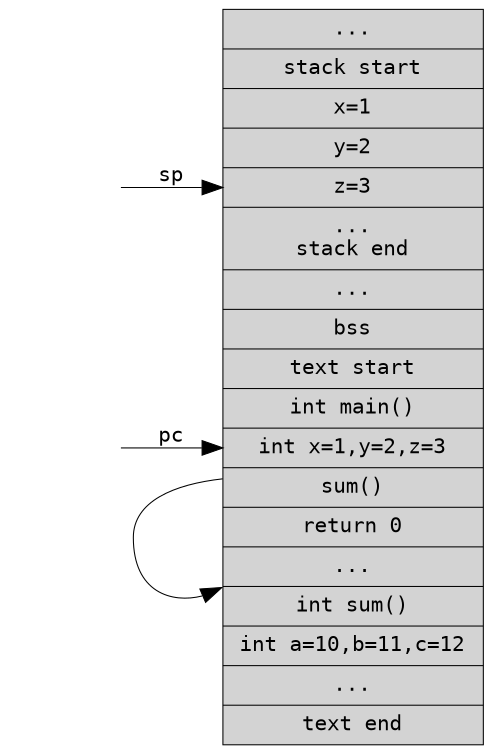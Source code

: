 digraph {
    rankdir=LR
    compound=true
    fontname="Inconsolata, Consolas"
    fontsize=10
    margin="0,0"
    ranksep=0.5
    penwidth=0.5
    
    node [shape=record, fontname="Inconsolata, Consolas", fontsize=10, penwidth=0.5, style=filled, colorscheme=spectral7]
    edge [fontname="Inconsolata, Consolas", fontsize=10, penwidth=0.5]

	memory[label="...\n|stack start\n|x=1\n|y=2\n|<z>z=3\n|...\nstack end\n|...\n|bss\n|
	       text start\n|
		   int main()\n|
		   <code_main>int x=1,y=2,z=3\n|
		   <sum>sum()\n|
			return 0\n|
		   ...\n|
		   <sum_start>int sum()\n|
		   <code_sum>int a=10,b=11,c=12\n|
		   ...\n| 
		   text end"]

    node[shape=box,style=invis]
   
    sp->memory:z[label="sp"]
	pc->memory:code_main[label="pc"] 
	memory:sum -> memory:sum_start:nw
}

